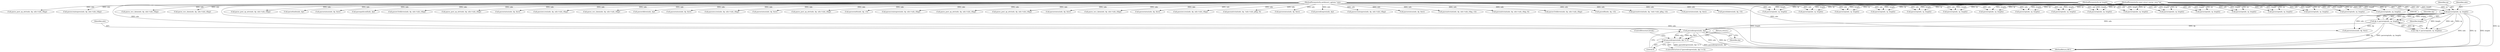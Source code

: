 digraph "0_tcpdump_19d25dd8781620cd41bf178a5e2e27fc1cf242d0@pointer" {
"1000290" [label="(Call,parsediropres(ndo, dp))"];
"1000204" [label="(Call,parserep(ndo, rp, length))"];
"1000101" [label="(MethodParameterIn,netdissect_options *ndo)"];
"1000102" [label="(MethodParameterIn,const struct sunrpc_msg *rp)"];
"1000105" [label="(MethodParameterIn,int length)"];
"1000202" [label="(Call,dp = parserep(ndo, rp, length))"];
"1000289" [label="(Call,parsediropres(ndo, dp) != 0)"];
"1000781" [label="(Call,parse_post_op_attr(ndo, dp, ndo->ndo_vflag))"];
"1000379" [label="(Call,parserep(ndo, rp, length))"];
"1000899" [label="(Call,parsefsinfo(ndo, dp))"];
"1000666" [label="(Call,parsestatus(ndo, dp, &er))"];
"1000301" [label="(Call,parserep(ndo, rp, length))"];
"1000206" [label="(Identifier,rp)"];
"1000646" [label="(Call,parserep(ndo, rp, length))"];
"1000204" [label="(Call,parserep(ndo, rp, length))"];
"1000908" [label="(Call,parserep(ndo, rp, length))"];
"1000918" [label="(Call,parsepathconf(ndo, dp))"];
"1000869" [label="(Call,parserep(ndo, rp, length))"];
"1000830" [label="(Call,parsev3rddirres(ndo, dp, ndo->ndo_vflag))"];
"1000277" [label="(Call,parse_post_op_attr(ndo, dp, ndo->ndo_vflag))"];
"1000611" [label="(Call,parsestatus(ndo, dp, &er))"];
"1000556" [label="(Call,parserep(ndo, rp, length))"];
"1000889" [label="(Call,parserep(ndo, rp, length))"];
"1000216" [label="(Call,parsestatus(ndo, dp, &er))"];
"1000937" [label="(Call,parsewccres(ndo, dp, ndo->ndo_vflag))"];
"1000294" [label="(Return,return;)"];
"1000710" [label="(Call,parse_wcc_data(ndo, dp, ndo->ndo_vflag))"];
"1000290" [label="(Call,parsediropres(ndo, dp))"];
"1000589" [label="(Call,parserep(ndo, rp, length))"];
"1000841" [label="(Call,parserddires(ndo, dp))"];
"1000292" [label="(Identifier,dp)"];
"1000808" [label="(Call,parsestatus(ndo, dp, &er))"];
"1000201" [label="(Call,!(dp = parserep(ndo, rp, length)))"];
"1000177" [label="(Call,parsewccres(ndo, dp, ndo->ndo_vflag))"];
"1000291" [label="(Identifier,ndo)"];
"1000105" [label="(MethodParameterIn,int length)"];
"1000168" [label="(Call,parserep(ndo, rp, length))"];
"1000310" [label="(Call,parsestatus(ndo, dp, &er))"];
"1000401" [label="(Call,parse_post_op_attr(ndo, dp, ndo->ndo_vflag))"];
"1000879" [label="(Call,parsestatfs(ndo, dp, v3))"];
"1000202" [label="(Call,dp = parserep(ndo, rp, length))"];
"1000357" [label="(Call,parserep(ndo, rp, length))"];
"1000566" [label="(Call,parsecreateopres(ndo, dp, ndo->ndo_vflag))"];
"1000238" [label="(Call,parse_post_op_attr(ndo, dp, ndo->ndo_vflag))"];
"1000259" [label="(Call,parse_post_op_attr(ndo, dp, ndo->ndo_vflag))"];
"1000101" [label="(MethodParameterIn,netdissect_options *ndo)"];
"1000737" [label="(Call,parsestatus(ndo, dp, &er))"];
"1000624" [label="(Call,parserep(ndo, rp, length))"];
"1000205" [label="(Identifier,ndo)"];
"1000482" [label="(Call,parse_wcc_data(ndo, dp, ndo->ndo_vflag))"];
"1000102" [label="(MethodParameterIn,const struct sunrpc_msg *rp)"];
"1000391" [label="(Call,parsestatus(ndo, dp, &er))"];
"1000655" [label="(Call,parsewccres(ndo, dp, ndo->ndo_vflag))"];
"1000927" [label="(Call,parserep(ndo, rp, length))"];
"1000188" [label="(Call,parseattrstat(ndo, dp, !ndo->ndo_qflag, 0))"];
"1000472" [label="(Call,parsestatus(ndo, dp, &er))"];
"1000679" [label="(Call,parserep(ndo, rp, length))"];
"1000578" [label="(Call,parsediropres(ndo, dp))"];
"1000599" [label="(Call,parsecreateopres(ndo, dp, ndo->ndo_vflag))"];
"1000750" [label="(Call,parserep(ndo, rp, length))"];
"1000691" [label="(Call,parsestatus(ndo, dp, &er))"];
"1000142" [label="(Call,parserep(ndo, rp, length))"];
"1000540" [label="(Call,parseattrstat(ndo, dp, ndo->ndo_vflag, v3))"];
"1000460" [label="(Call,parserep(ndo, rp, length))"];
"1000445" [label="(Call,parseattrstat(ndo, dp, ndo->ndo_vflag, 0))"];
"1000858" [label="(Call,parsev3rddirres(ndo, dp, ndo->ndo_vflag))"];
"1000250" [label="(Call,parsefh(ndo, dp, v3))"];
"1000152" [label="(Call,parseattrstat(ndo, dp, !ndo->ndo_qflag, v3))"];
"1000203" [label="(Identifier,dp)"];
"1000762" [label="(Call,parsestatus(ndo, dp, &er))"];
"1000821" [label="(Call,parserep(ndo, rp, length))"];
"1000367" [label="(Call,parselinkres(ndo, dp, v3))"];
"1000852" [label="(Call,parserep(ndo, rp, length))"];
"1000328" [label="(Call,parse_post_op_attr(ndo, dp, ndo->ndo_vflag))"];
"1000631" [label="(Call,parsecreateopres(ndo, dp, ndo->ndo_vflag))"];
"1000958" [label="(MethodReturn,RET)"];
"1000796" [label="(Call,parse_wcc_data(ndo, dp, ndo->ndo_vflag))"];
"1000293" [label="(Literal,0)"];
"1000295" [label="(ControlStructure,break;)"];
"1000207" [label="(Identifier,length)"];
"1000725" [label="(Call,parse_wcc_data(ndo, dp, ndo->ndo_vflag))"];
"1000288" [label="(ControlStructure,if (parsediropres(ndo, dp) != 0))"];
"1000289" [label="(Call,parsediropres(ndo, dp) != 0)"];
"1000290" -> "1000289"  [label="AST: "];
"1000290" -> "1000292"  [label="CFG: "];
"1000291" -> "1000290"  [label="AST: "];
"1000292" -> "1000290"  [label="AST: "];
"1000293" -> "1000290"  [label="CFG: "];
"1000290" -> "1000958"  [label="DDG: ndo"];
"1000290" -> "1000958"  [label="DDG: dp"];
"1000290" -> "1000289"  [label="DDG: ndo"];
"1000290" -> "1000289"  [label="DDG: dp"];
"1000204" -> "1000290"  [label="DDG: ndo"];
"1000101" -> "1000290"  [label="DDG: ndo"];
"1000202" -> "1000290"  [label="DDG: dp"];
"1000204" -> "1000202"  [label="AST: "];
"1000204" -> "1000207"  [label="CFG: "];
"1000205" -> "1000204"  [label="AST: "];
"1000206" -> "1000204"  [label="AST: "];
"1000207" -> "1000204"  [label="AST: "];
"1000202" -> "1000204"  [label="CFG: "];
"1000204" -> "1000958"  [label="DDG: rp"];
"1000204" -> "1000958"  [label="DDG: length"];
"1000204" -> "1000958"  [label="DDG: ndo"];
"1000204" -> "1000201"  [label="DDG: ndo"];
"1000204" -> "1000201"  [label="DDG: rp"];
"1000204" -> "1000201"  [label="DDG: length"];
"1000204" -> "1000202"  [label="DDG: ndo"];
"1000204" -> "1000202"  [label="DDG: rp"];
"1000204" -> "1000202"  [label="DDG: length"];
"1000101" -> "1000204"  [label="DDG: ndo"];
"1000102" -> "1000204"  [label="DDG: rp"];
"1000105" -> "1000204"  [label="DDG: length"];
"1000204" -> "1000216"  [label="DDG: ndo"];
"1000101" -> "1000100"  [label="AST: "];
"1000101" -> "1000958"  [label="DDG: ndo"];
"1000101" -> "1000142"  [label="DDG: ndo"];
"1000101" -> "1000152"  [label="DDG: ndo"];
"1000101" -> "1000168"  [label="DDG: ndo"];
"1000101" -> "1000177"  [label="DDG: ndo"];
"1000101" -> "1000188"  [label="DDG: ndo"];
"1000101" -> "1000216"  [label="DDG: ndo"];
"1000101" -> "1000238"  [label="DDG: ndo"];
"1000101" -> "1000250"  [label="DDG: ndo"];
"1000101" -> "1000259"  [label="DDG: ndo"];
"1000101" -> "1000277"  [label="DDG: ndo"];
"1000101" -> "1000301"  [label="DDG: ndo"];
"1000101" -> "1000310"  [label="DDG: ndo"];
"1000101" -> "1000328"  [label="DDG: ndo"];
"1000101" -> "1000357"  [label="DDG: ndo"];
"1000101" -> "1000367"  [label="DDG: ndo"];
"1000101" -> "1000379"  [label="DDG: ndo"];
"1000101" -> "1000391"  [label="DDG: ndo"];
"1000101" -> "1000401"  [label="DDG: ndo"];
"1000101" -> "1000445"  [label="DDG: ndo"];
"1000101" -> "1000460"  [label="DDG: ndo"];
"1000101" -> "1000472"  [label="DDG: ndo"];
"1000101" -> "1000482"  [label="DDG: ndo"];
"1000101" -> "1000540"  [label="DDG: ndo"];
"1000101" -> "1000556"  [label="DDG: ndo"];
"1000101" -> "1000566"  [label="DDG: ndo"];
"1000101" -> "1000578"  [label="DDG: ndo"];
"1000101" -> "1000589"  [label="DDG: ndo"];
"1000101" -> "1000599"  [label="DDG: ndo"];
"1000101" -> "1000611"  [label="DDG: ndo"];
"1000101" -> "1000624"  [label="DDG: ndo"];
"1000101" -> "1000631"  [label="DDG: ndo"];
"1000101" -> "1000646"  [label="DDG: ndo"];
"1000101" -> "1000655"  [label="DDG: ndo"];
"1000101" -> "1000666"  [label="DDG: ndo"];
"1000101" -> "1000679"  [label="DDG: ndo"];
"1000101" -> "1000691"  [label="DDG: ndo"];
"1000101" -> "1000710"  [label="DDG: ndo"];
"1000101" -> "1000725"  [label="DDG: ndo"];
"1000101" -> "1000737"  [label="DDG: ndo"];
"1000101" -> "1000750"  [label="DDG: ndo"];
"1000101" -> "1000762"  [label="DDG: ndo"];
"1000101" -> "1000781"  [label="DDG: ndo"];
"1000101" -> "1000796"  [label="DDG: ndo"];
"1000101" -> "1000808"  [label="DDG: ndo"];
"1000101" -> "1000821"  [label="DDG: ndo"];
"1000101" -> "1000830"  [label="DDG: ndo"];
"1000101" -> "1000841"  [label="DDG: ndo"];
"1000101" -> "1000852"  [label="DDG: ndo"];
"1000101" -> "1000858"  [label="DDG: ndo"];
"1000101" -> "1000869"  [label="DDG: ndo"];
"1000101" -> "1000879"  [label="DDG: ndo"];
"1000101" -> "1000889"  [label="DDG: ndo"];
"1000101" -> "1000899"  [label="DDG: ndo"];
"1000101" -> "1000908"  [label="DDG: ndo"];
"1000101" -> "1000918"  [label="DDG: ndo"];
"1000101" -> "1000927"  [label="DDG: ndo"];
"1000101" -> "1000937"  [label="DDG: ndo"];
"1000102" -> "1000100"  [label="AST: "];
"1000102" -> "1000958"  [label="DDG: rp"];
"1000102" -> "1000142"  [label="DDG: rp"];
"1000102" -> "1000168"  [label="DDG: rp"];
"1000102" -> "1000301"  [label="DDG: rp"];
"1000102" -> "1000357"  [label="DDG: rp"];
"1000102" -> "1000379"  [label="DDG: rp"];
"1000102" -> "1000460"  [label="DDG: rp"];
"1000102" -> "1000556"  [label="DDG: rp"];
"1000102" -> "1000589"  [label="DDG: rp"];
"1000102" -> "1000624"  [label="DDG: rp"];
"1000102" -> "1000646"  [label="DDG: rp"];
"1000102" -> "1000679"  [label="DDG: rp"];
"1000102" -> "1000750"  [label="DDG: rp"];
"1000102" -> "1000821"  [label="DDG: rp"];
"1000102" -> "1000852"  [label="DDG: rp"];
"1000102" -> "1000869"  [label="DDG: rp"];
"1000102" -> "1000889"  [label="DDG: rp"];
"1000102" -> "1000908"  [label="DDG: rp"];
"1000102" -> "1000927"  [label="DDG: rp"];
"1000105" -> "1000100"  [label="AST: "];
"1000105" -> "1000958"  [label="DDG: length"];
"1000105" -> "1000142"  [label="DDG: length"];
"1000105" -> "1000168"  [label="DDG: length"];
"1000105" -> "1000301"  [label="DDG: length"];
"1000105" -> "1000357"  [label="DDG: length"];
"1000105" -> "1000379"  [label="DDG: length"];
"1000105" -> "1000460"  [label="DDG: length"];
"1000105" -> "1000556"  [label="DDG: length"];
"1000105" -> "1000589"  [label="DDG: length"];
"1000105" -> "1000624"  [label="DDG: length"];
"1000105" -> "1000646"  [label="DDG: length"];
"1000105" -> "1000679"  [label="DDG: length"];
"1000105" -> "1000750"  [label="DDG: length"];
"1000105" -> "1000821"  [label="DDG: length"];
"1000105" -> "1000852"  [label="DDG: length"];
"1000105" -> "1000869"  [label="DDG: length"];
"1000105" -> "1000889"  [label="DDG: length"];
"1000105" -> "1000908"  [label="DDG: length"];
"1000105" -> "1000927"  [label="DDG: length"];
"1000202" -> "1000201"  [label="AST: "];
"1000203" -> "1000202"  [label="AST: "];
"1000201" -> "1000202"  [label="CFG: "];
"1000202" -> "1000958"  [label="DDG: dp"];
"1000202" -> "1000958"  [label="DDG: parserep(ndo, rp, length)"];
"1000202" -> "1000201"  [label="DDG: dp"];
"1000202" -> "1000216"  [label="DDG: dp"];
"1000289" -> "1000288"  [label="AST: "];
"1000289" -> "1000293"  [label="CFG: "];
"1000293" -> "1000289"  [label="AST: "];
"1000294" -> "1000289"  [label="CFG: "];
"1000295" -> "1000289"  [label="CFG: "];
"1000289" -> "1000958"  [label="DDG: parsediropres(ndo, dp)"];
"1000289" -> "1000958"  [label="DDG: parsediropres(ndo, dp) != 0"];
}
